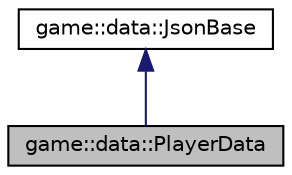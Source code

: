 digraph "game::data::PlayerData"
{
 // LATEX_PDF_SIZE
  edge [fontname="Helvetica",fontsize="10",labelfontname="Helvetica",labelfontsize="10"];
  node [fontname="Helvetica",fontsize="10",shape=record];
  Node1 [label="game::data::PlayerData",height=0.2,width=0.4,color="black", fillcolor="grey75", style="filled", fontcolor="black",tooltip="data structure to hold player save data"];
  Node2 -> Node1 [dir="back",color="midnightblue",fontsize="10",style="solid",fontname="Helvetica"];
  Node2 [label="game::data::JsonBase",height=0.2,width=0.4,color="black", fillcolor="white", style="filled",URL="$classgame_1_1data_1_1JsonBase.html",tooltip=" "];
}
